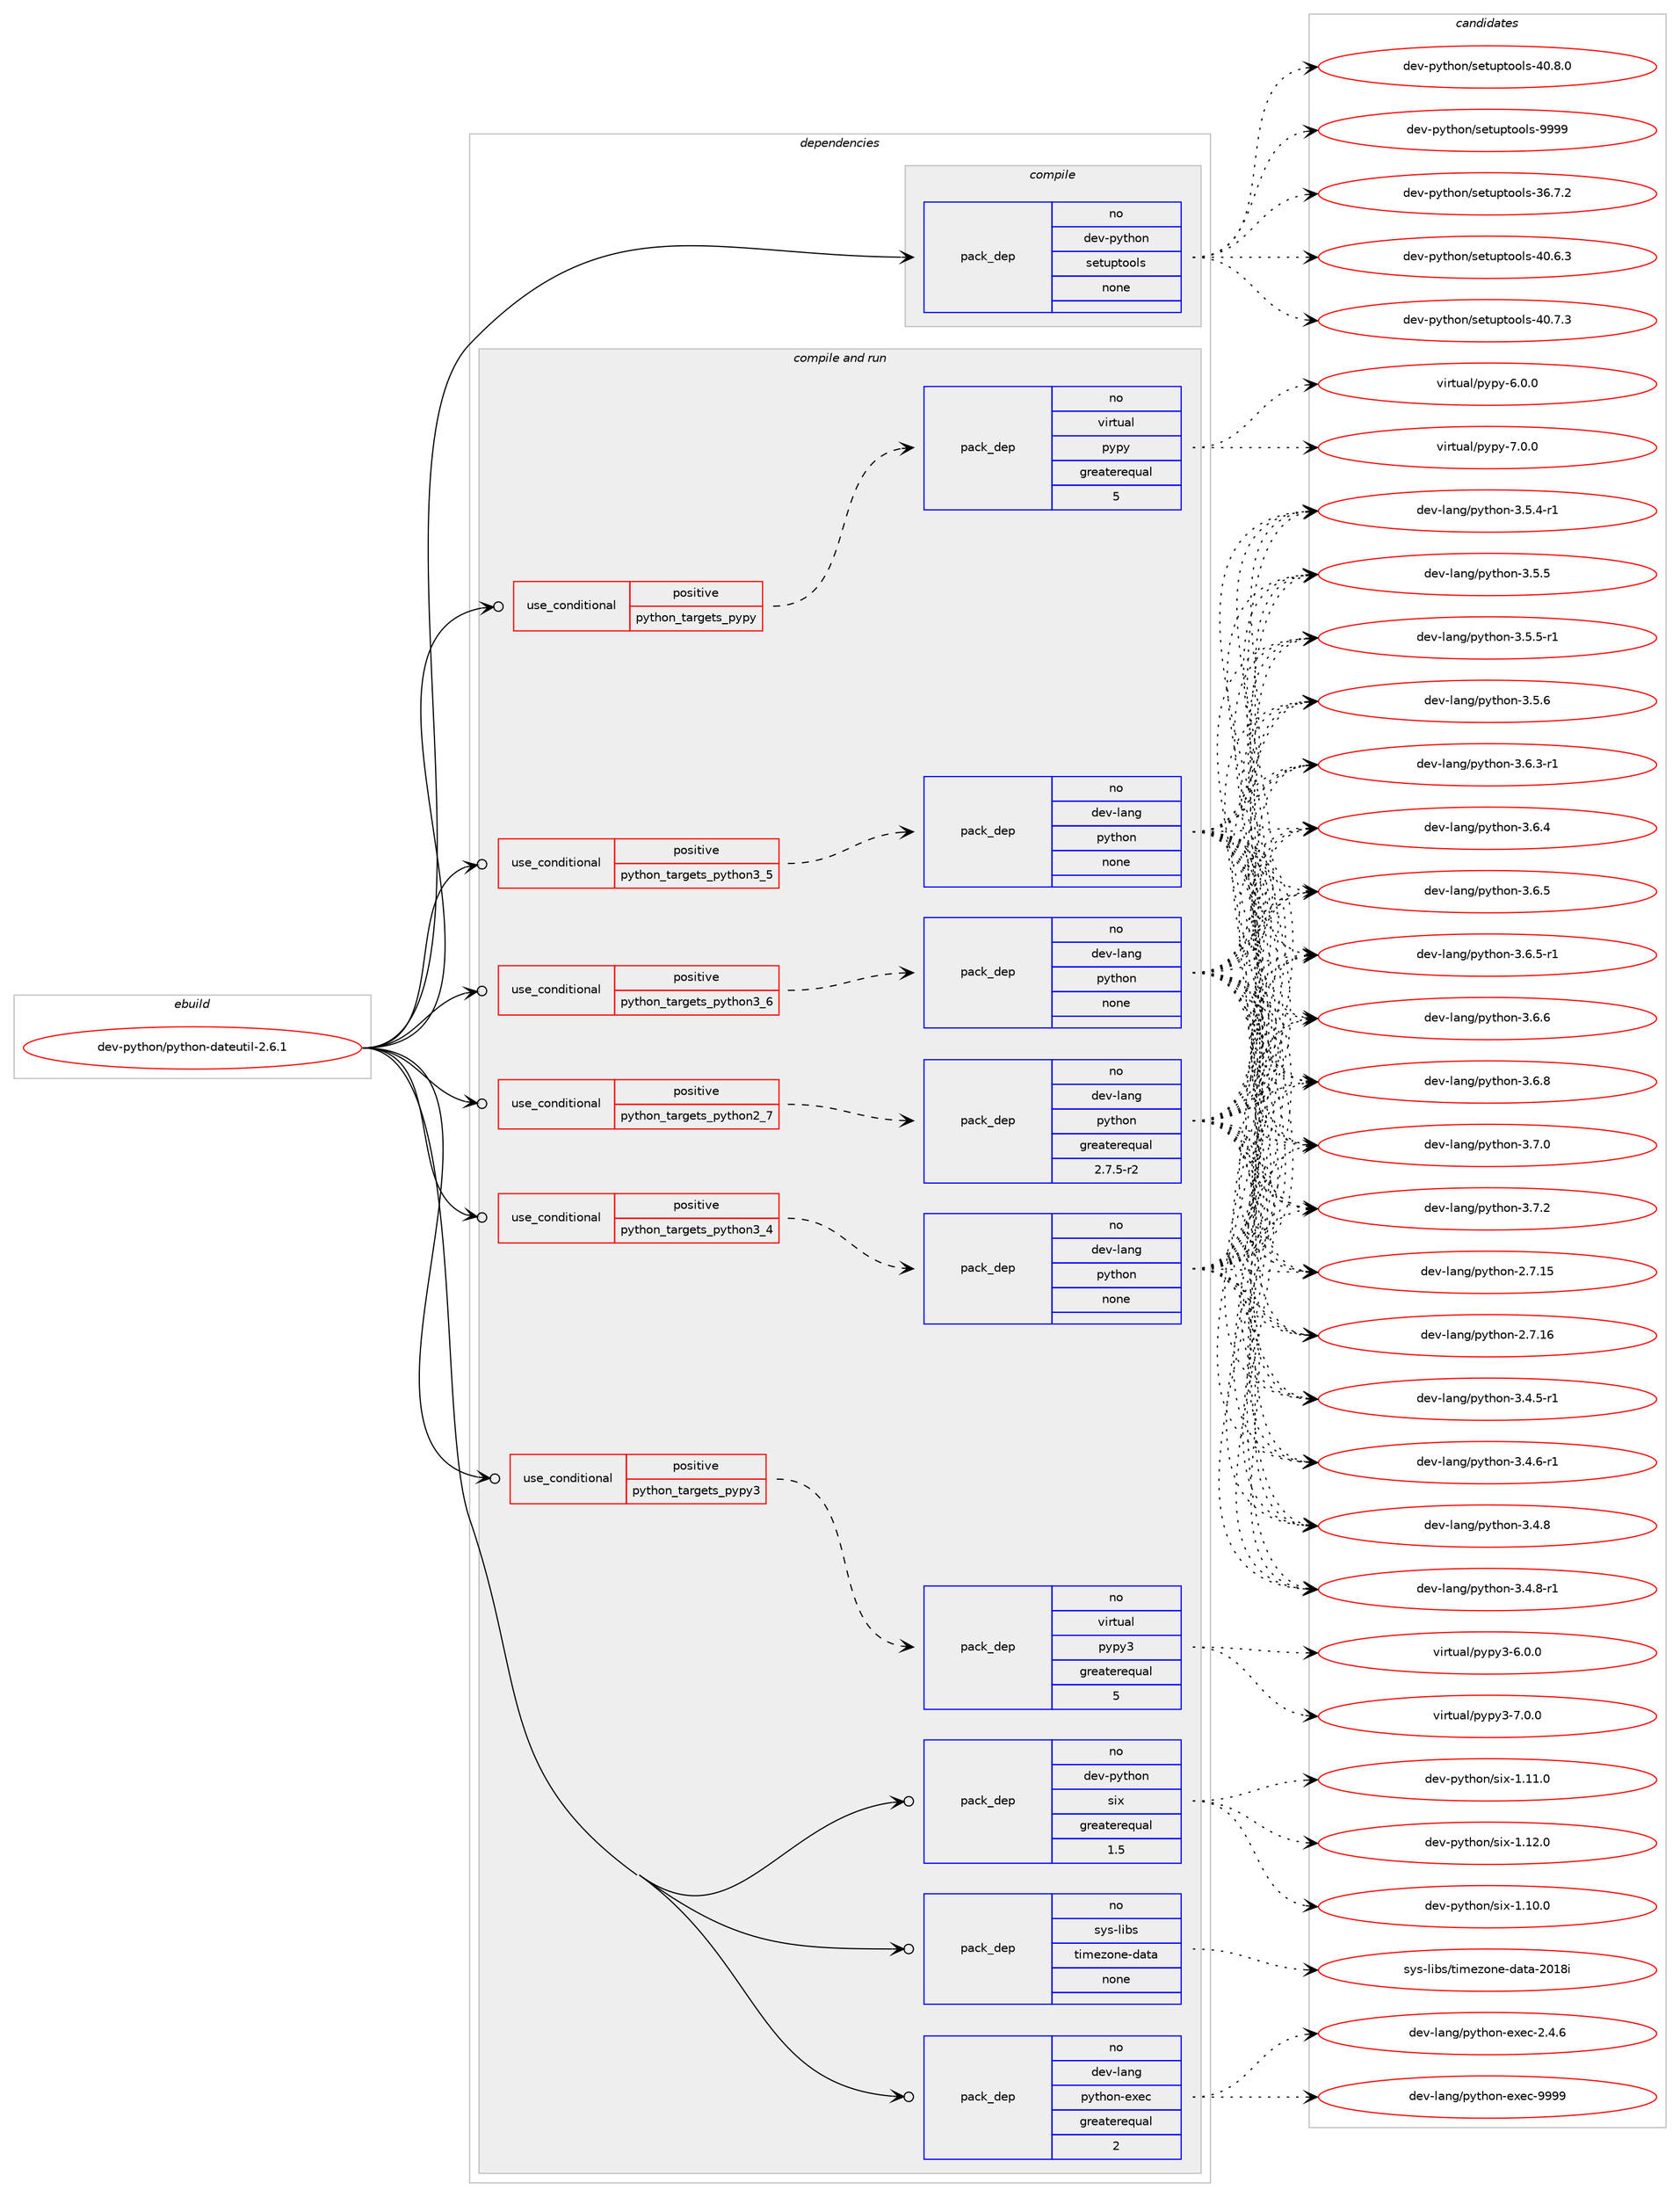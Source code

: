 digraph prolog {

# *************
# Graph options
# *************

newrank=true;
concentrate=true;
compound=true;
graph [rankdir=LR,fontname=Helvetica,fontsize=10,ranksep=1.5];#, ranksep=2.5, nodesep=0.2];
edge  [arrowhead=vee];
node  [fontname=Helvetica,fontsize=10];

# **********
# The ebuild
# **********

subgraph cluster_leftcol {
color=gray;
rank=same;
label=<<i>ebuild</i>>;
id [label="dev-python/python-dateutil-2.6.1", color=red, width=4, href="../dev-python/python-dateutil-2.6.1.svg"];
}

# ****************
# The dependencies
# ****************

subgraph cluster_midcol {
color=gray;
label=<<i>dependencies</i>>;
subgraph cluster_compile {
fillcolor="#eeeeee";
style=filled;
label=<<i>compile</i>>;
subgraph pack1028585 {
dependency1434417 [label=<<TABLE BORDER="0" CELLBORDER="1" CELLSPACING="0" CELLPADDING="4" WIDTH="220"><TR><TD ROWSPAN="6" CELLPADDING="30">pack_dep</TD></TR><TR><TD WIDTH="110">no</TD></TR><TR><TD>dev-python</TD></TR><TR><TD>setuptools</TD></TR><TR><TD>none</TD></TR><TR><TD></TD></TR></TABLE>>, shape=none, color=blue];
}
id:e -> dependency1434417:w [weight=20,style="solid",arrowhead="vee"];
}
subgraph cluster_compileandrun {
fillcolor="#eeeeee";
style=filled;
label=<<i>compile and run</i>>;
subgraph cond382479 {
dependency1434418 [label=<<TABLE BORDER="0" CELLBORDER="1" CELLSPACING="0" CELLPADDING="4"><TR><TD ROWSPAN="3" CELLPADDING="10">use_conditional</TD></TR><TR><TD>positive</TD></TR><TR><TD>python_targets_pypy</TD></TR></TABLE>>, shape=none, color=red];
subgraph pack1028586 {
dependency1434419 [label=<<TABLE BORDER="0" CELLBORDER="1" CELLSPACING="0" CELLPADDING="4" WIDTH="220"><TR><TD ROWSPAN="6" CELLPADDING="30">pack_dep</TD></TR><TR><TD WIDTH="110">no</TD></TR><TR><TD>virtual</TD></TR><TR><TD>pypy</TD></TR><TR><TD>greaterequal</TD></TR><TR><TD>5</TD></TR></TABLE>>, shape=none, color=blue];
}
dependency1434418:e -> dependency1434419:w [weight=20,style="dashed",arrowhead="vee"];
}
id:e -> dependency1434418:w [weight=20,style="solid",arrowhead="odotvee"];
subgraph cond382480 {
dependency1434420 [label=<<TABLE BORDER="0" CELLBORDER="1" CELLSPACING="0" CELLPADDING="4"><TR><TD ROWSPAN="3" CELLPADDING="10">use_conditional</TD></TR><TR><TD>positive</TD></TR><TR><TD>python_targets_pypy3</TD></TR></TABLE>>, shape=none, color=red];
subgraph pack1028587 {
dependency1434421 [label=<<TABLE BORDER="0" CELLBORDER="1" CELLSPACING="0" CELLPADDING="4" WIDTH="220"><TR><TD ROWSPAN="6" CELLPADDING="30">pack_dep</TD></TR><TR><TD WIDTH="110">no</TD></TR><TR><TD>virtual</TD></TR><TR><TD>pypy3</TD></TR><TR><TD>greaterequal</TD></TR><TR><TD>5</TD></TR></TABLE>>, shape=none, color=blue];
}
dependency1434420:e -> dependency1434421:w [weight=20,style="dashed",arrowhead="vee"];
}
id:e -> dependency1434420:w [weight=20,style="solid",arrowhead="odotvee"];
subgraph cond382481 {
dependency1434422 [label=<<TABLE BORDER="0" CELLBORDER="1" CELLSPACING="0" CELLPADDING="4"><TR><TD ROWSPAN="3" CELLPADDING="10">use_conditional</TD></TR><TR><TD>positive</TD></TR><TR><TD>python_targets_python2_7</TD></TR></TABLE>>, shape=none, color=red];
subgraph pack1028588 {
dependency1434423 [label=<<TABLE BORDER="0" CELLBORDER="1" CELLSPACING="0" CELLPADDING="4" WIDTH="220"><TR><TD ROWSPAN="6" CELLPADDING="30">pack_dep</TD></TR><TR><TD WIDTH="110">no</TD></TR><TR><TD>dev-lang</TD></TR><TR><TD>python</TD></TR><TR><TD>greaterequal</TD></TR><TR><TD>2.7.5-r2</TD></TR></TABLE>>, shape=none, color=blue];
}
dependency1434422:e -> dependency1434423:w [weight=20,style="dashed",arrowhead="vee"];
}
id:e -> dependency1434422:w [weight=20,style="solid",arrowhead="odotvee"];
subgraph cond382482 {
dependency1434424 [label=<<TABLE BORDER="0" CELLBORDER="1" CELLSPACING="0" CELLPADDING="4"><TR><TD ROWSPAN="3" CELLPADDING="10">use_conditional</TD></TR><TR><TD>positive</TD></TR><TR><TD>python_targets_python3_4</TD></TR></TABLE>>, shape=none, color=red];
subgraph pack1028589 {
dependency1434425 [label=<<TABLE BORDER="0" CELLBORDER="1" CELLSPACING="0" CELLPADDING="4" WIDTH="220"><TR><TD ROWSPAN="6" CELLPADDING="30">pack_dep</TD></TR><TR><TD WIDTH="110">no</TD></TR><TR><TD>dev-lang</TD></TR><TR><TD>python</TD></TR><TR><TD>none</TD></TR><TR><TD></TD></TR></TABLE>>, shape=none, color=blue];
}
dependency1434424:e -> dependency1434425:w [weight=20,style="dashed",arrowhead="vee"];
}
id:e -> dependency1434424:w [weight=20,style="solid",arrowhead="odotvee"];
subgraph cond382483 {
dependency1434426 [label=<<TABLE BORDER="0" CELLBORDER="1" CELLSPACING="0" CELLPADDING="4"><TR><TD ROWSPAN="3" CELLPADDING="10">use_conditional</TD></TR><TR><TD>positive</TD></TR><TR><TD>python_targets_python3_5</TD></TR></TABLE>>, shape=none, color=red];
subgraph pack1028590 {
dependency1434427 [label=<<TABLE BORDER="0" CELLBORDER="1" CELLSPACING="0" CELLPADDING="4" WIDTH="220"><TR><TD ROWSPAN="6" CELLPADDING="30">pack_dep</TD></TR><TR><TD WIDTH="110">no</TD></TR><TR><TD>dev-lang</TD></TR><TR><TD>python</TD></TR><TR><TD>none</TD></TR><TR><TD></TD></TR></TABLE>>, shape=none, color=blue];
}
dependency1434426:e -> dependency1434427:w [weight=20,style="dashed",arrowhead="vee"];
}
id:e -> dependency1434426:w [weight=20,style="solid",arrowhead="odotvee"];
subgraph cond382484 {
dependency1434428 [label=<<TABLE BORDER="0" CELLBORDER="1" CELLSPACING="0" CELLPADDING="4"><TR><TD ROWSPAN="3" CELLPADDING="10">use_conditional</TD></TR><TR><TD>positive</TD></TR><TR><TD>python_targets_python3_6</TD></TR></TABLE>>, shape=none, color=red];
subgraph pack1028591 {
dependency1434429 [label=<<TABLE BORDER="0" CELLBORDER="1" CELLSPACING="0" CELLPADDING="4" WIDTH="220"><TR><TD ROWSPAN="6" CELLPADDING="30">pack_dep</TD></TR><TR><TD WIDTH="110">no</TD></TR><TR><TD>dev-lang</TD></TR><TR><TD>python</TD></TR><TR><TD>none</TD></TR><TR><TD></TD></TR></TABLE>>, shape=none, color=blue];
}
dependency1434428:e -> dependency1434429:w [weight=20,style="dashed",arrowhead="vee"];
}
id:e -> dependency1434428:w [weight=20,style="solid",arrowhead="odotvee"];
subgraph pack1028592 {
dependency1434430 [label=<<TABLE BORDER="0" CELLBORDER="1" CELLSPACING="0" CELLPADDING="4" WIDTH="220"><TR><TD ROWSPAN="6" CELLPADDING="30">pack_dep</TD></TR><TR><TD WIDTH="110">no</TD></TR><TR><TD>dev-lang</TD></TR><TR><TD>python-exec</TD></TR><TR><TD>greaterequal</TD></TR><TR><TD>2</TD></TR></TABLE>>, shape=none, color=blue];
}
id:e -> dependency1434430:w [weight=20,style="solid",arrowhead="odotvee"];
subgraph pack1028593 {
dependency1434431 [label=<<TABLE BORDER="0" CELLBORDER="1" CELLSPACING="0" CELLPADDING="4" WIDTH="220"><TR><TD ROWSPAN="6" CELLPADDING="30">pack_dep</TD></TR><TR><TD WIDTH="110">no</TD></TR><TR><TD>dev-python</TD></TR><TR><TD>six</TD></TR><TR><TD>greaterequal</TD></TR><TR><TD>1.5</TD></TR></TABLE>>, shape=none, color=blue];
}
id:e -> dependency1434431:w [weight=20,style="solid",arrowhead="odotvee"];
subgraph pack1028594 {
dependency1434432 [label=<<TABLE BORDER="0" CELLBORDER="1" CELLSPACING="0" CELLPADDING="4" WIDTH="220"><TR><TD ROWSPAN="6" CELLPADDING="30">pack_dep</TD></TR><TR><TD WIDTH="110">no</TD></TR><TR><TD>sys-libs</TD></TR><TR><TD>timezone-data</TD></TR><TR><TD>none</TD></TR><TR><TD></TD></TR></TABLE>>, shape=none, color=blue];
}
id:e -> dependency1434432:w [weight=20,style="solid",arrowhead="odotvee"];
}
subgraph cluster_run {
fillcolor="#eeeeee";
style=filled;
label=<<i>run</i>>;
}
}

# **************
# The candidates
# **************

subgraph cluster_choices {
rank=same;
color=gray;
label=<<i>candidates</i>>;

subgraph choice1028585 {
color=black;
nodesep=1;
choice100101118451121211161041111104711510111611711211611111110811545515446554650 [label="dev-python/setuptools-36.7.2", color=red, width=4,href="../dev-python/setuptools-36.7.2.svg"];
choice100101118451121211161041111104711510111611711211611111110811545524846544651 [label="dev-python/setuptools-40.6.3", color=red, width=4,href="../dev-python/setuptools-40.6.3.svg"];
choice100101118451121211161041111104711510111611711211611111110811545524846554651 [label="dev-python/setuptools-40.7.3", color=red, width=4,href="../dev-python/setuptools-40.7.3.svg"];
choice100101118451121211161041111104711510111611711211611111110811545524846564648 [label="dev-python/setuptools-40.8.0", color=red, width=4,href="../dev-python/setuptools-40.8.0.svg"];
choice10010111845112121116104111110471151011161171121161111111081154557575757 [label="dev-python/setuptools-9999", color=red, width=4,href="../dev-python/setuptools-9999.svg"];
dependency1434417:e -> choice100101118451121211161041111104711510111611711211611111110811545515446554650:w [style=dotted,weight="100"];
dependency1434417:e -> choice100101118451121211161041111104711510111611711211611111110811545524846544651:w [style=dotted,weight="100"];
dependency1434417:e -> choice100101118451121211161041111104711510111611711211611111110811545524846554651:w [style=dotted,weight="100"];
dependency1434417:e -> choice100101118451121211161041111104711510111611711211611111110811545524846564648:w [style=dotted,weight="100"];
dependency1434417:e -> choice10010111845112121116104111110471151011161171121161111111081154557575757:w [style=dotted,weight="100"];
}
subgraph choice1028586 {
color=black;
nodesep=1;
choice1181051141161179710847112121112121455446484648 [label="virtual/pypy-6.0.0", color=red, width=4,href="../virtual/pypy-6.0.0.svg"];
choice1181051141161179710847112121112121455546484648 [label="virtual/pypy-7.0.0", color=red, width=4,href="../virtual/pypy-7.0.0.svg"];
dependency1434419:e -> choice1181051141161179710847112121112121455446484648:w [style=dotted,weight="100"];
dependency1434419:e -> choice1181051141161179710847112121112121455546484648:w [style=dotted,weight="100"];
}
subgraph choice1028587 {
color=black;
nodesep=1;
choice118105114116117971084711212111212151455446484648 [label="virtual/pypy3-6.0.0", color=red, width=4,href="../virtual/pypy3-6.0.0.svg"];
choice118105114116117971084711212111212151455546484648 [label="virtual/pypy3-7.0.0", color=red, width=4,href="../virtual/pypy3-7.0.0.svg"];
dependency1434421:e -> choice118105114116117971084711212111212151455446484648:w [style=dotted,weight="100"];
dependency1434421:e -> choice118105114116117971084711212111212151455546484648:w [style=dotted,weight="100"];
}
subgraph choice1028588 {
color=black;
nodesep=1;
choice10010111845108971101034711212111610411111045504655464953 [label="dev-lang/python-2.7.15", color=red, width=4,href="../dev-lang/python-2.7.15.svg"];
choice10010111845108971101034711212111610411111045504655464954 [label="dev-lang/python-2.7.16", color=red, width=4,href="../dev-lang/python-2.7.16.svg"];
choice1001011184510897110103471121211161041111104551465246534511449 [label="dev-lang/python-3.4.5-r1", color=red, width=4,href="../dev-lang/python-3.4.5-r1.svg"];
choice1001011184510897110103471121211161041111104551465246544511449 [label="dev-lang/python-3.4.6-r1", color=red, width=4,href="../dev-lang/python-3.4.6-r1.svg"];
choice100101118451089711010347112121116104111110455146524656 [label="dev-lang/python-3.4.8", color=red, width=4,href="../dev-lang/python-3.4.8.svg"];
choice1001011184510897110103471121211161041111104551465246564511449 [label="dev-lang/python-3.4.8-r1", color=red, width=4,href="../dev-lang/python-3.4.8-r1.svg"];
choice1001011184510897110103471121211161041111104551465346524511449 [label="dev-lang/python-3.5.4-r1", color=red, width=4,href="../dev-lang/python-3.5.4-r1.svg"];
choice100101118451089711010347112121116104111110455146534653 [label="dev-lang/python-3.5.5", color=red, width=4,href="../dev-lang/python-3.5.5.svg"];
choice1001011184510897110103471121211161041111104551465346534511449 [label="dev-lang/python-3.5.5-r1", color=red, width=4,href="../dev-lang/python-3.5.5-r1.svg"];
choice100101118451089711010347112121116104111110455146534654 [label="dev-lang/python-3.5.6", color=red, width=4,href="../dev-lang/python-3.5.6.svg"];
choice1001011184510897110103471121211161041111104551465446514511449 [label="dev-lang/python-3.6.3-r1", color=red, width=4,href="../dev-lang/python-3.6.3-r1.svg"];
choice100101118451089711010347112121116104111110455146544652 [label="dev-lang/python-3.6.4", color=red, width=4,href="../dev-lang/python-3.6.4.svg"];
choice100101118451089711010347112121116104111110455146544653 [label="dev-lang/python-3.6.5", color=red, width=4,href="../dev-lang/python-3.6.5.svg"];
choice1001011184510897110103471121211161041111104551465446534511449 [label="dev-lang/python-3.6.5-r1", color=red, width=4,href="../dev-lang/python-3.6.5-r1.svg"];
choice100101118451089711010347112121116104111110455146544654 [label="dev-lang/python-3.6.6", color=red, width=4,href="../dev-lang/python-3.6.6.svg"];
choice100101118451089711010347112121116104111110455146544656 [label="dev-lang/python-3.6.8", color=red, width=4,href="../dev-lang/python-3.6.8.svg"];
choice100101118451089711010347112121116104111110455146554648 [label="dev-lang/python-3.7.0", color=red, width=4,href="../dev-lang/python-3.7.0.svg"];
choice100101118451089711010347112121116104111110455146554650 [label="dev-lang/python-3.7.2", color=red, width=4,href="../dev-lang/python-3.7.2.svg"];
dependency1434423:e -> choice10010111845108971101034711212111610411111045504655464953:w [style=dotted,weight="100"];
dependency1434423:e -> choice10010111845108971101034711212111610411111045504655464954:w [style=dotted,weight="100"];
dependency1434423:e -> choice1001011184510897110103471121211161041111104551465246534511449:w [style=dotted,weight="100"];
dependency1434423:e -> choice1001011184510897110103471121211161041111104551465246544511449:w [style=dotted,weight="100"];
dependency1434423:e -> choice100101118451089711010347112121116104111110455146524656:w [style=dotted,weight="100"];
dependency1434423:e -> choice1001011184510897110103471121211161041111104551465246564511449:w [style=dotted,weight="100"];
dependency1434423:e -> choice1001011184510897110103471121211161041111104551465346524511449:w [style=dotted,weight="100"];
dependency1434423:e -> choice100101118451089711010347112121116104111110455146534653:w [style=dotted,weight="100"];
dependency1434423:e -> choice1001011184510897110103471121211161041111104551465346534511449:w [style=dotted,weight="100"];
dependency1434423:e -> choice100101118451089711010347112121116104111110455146534654:w [style=dotted,weight="100"];
dependency1434423:e -> choice1001011184510897110103471121211161041111104551465446514511449:w [style=dotted,weight="100"];
dependency1434423:e -> choice100101118451089711010347112121116104111110455146544652:w [style=dotted,weight="100"];
dependency1434423:e -> choice100101118451089711010347112121116104111110455146544653:w [style=dotted,weight="100"];
dependency1434423:e -> choice1001011184510897110103471121211161041111104551465446534511449:w [style=dotted,weight="100"];
dependency1434423:e -> choice100101118451089711010347112121116104111110455146544654:w [style=dotted,weight="100"];
dependency1434423:e -> choice100101118451089711010347112121116104111110455146544656:w [style=dotted,weight="100"];
dependency1434423:e -> choice100101118451089711010347112121116104111110455146554648:w [style=dotted,weight="100"];
dependency1434423:e -> choice100101118451089711010347112121116104111110455146554650:w [style=dotted,weight="100"];
}
subgraph choice1028589 {
color=black;
nodesep=1;
choice10010111845108971101034711212111610411111045504655464953 [label="dev-lang/python-2.7.15", color=red, width=4,href="../dev-lang/python-2.7.15.svg"];
choice10010111845108971101034711212111610411111045504655464954 [label="dev-lang/python-2.7.16", color=red, width=4,href="../dev-lang/python-2.7.16.svg"];
choice1001011184510897110103471121211161041111104551465246534511449 [label="dev-lang/python-3.4.5-r1", color=red, width=4,href="../dev-lang/python-3.4.5-r1.svg"];
choice1001011184510897110103471121211161041111104551465246544511449 [label="dev-lang/python-3.4.6-r1", color=red, width=4,href="../dev-lang/python-3.4.6-r1.svg"];
choice100101118451089711010347112121116104111110455146524656 [label="dev-lang/python-3.4.8", color=red, width=4,href="../dev-lang/python-3.4.8.svg"];
choice1001011184510897110103471121211161041111104551465246564511449 [label="dev-lang/python-3.4.8-r1", color=red, width=4,href="../dev-lang/python-3.4.8-r1.svg"];
choice1001011184510897110103471121211161041111104551465346524511449 [label="dev-lang/python-3.5.4-r1", color=red, width=4,href="../dev-lang/python-3.5.4-r1.svg"];
choice100101118451089711010347112121116104111110455146534653 [label="dev-lang/python-3.5.5", color=red, width=4,href="../dev-lang/python-3.5.5.svg"];
choice1001011184510897110103471121211161041111104551465346534511449 [label="dev-lang/python-3.5.5-r1", color=red, width=4,href="../dev-lang/python-3.5.5-r1.svg"];
choice100101118451089711010347112121116104111110455146534654 [label="dev-lang/python-3.5.6", color=red, width=4,href="../dev-lang/python-3.5.6.svg"];
choice1001011184510897110103471121211161041111104551465446514511449 [label="dev-lang/python-3.6.3-r1", color=red, width=4,href="../dev-lang/python-3.6.3-r1.svg"];
choice100101118451089711010347112121116104111110455146544652 [label="dev-lang/python-3.6.4", color=red, width=4,href="../dev-lang/python-3.6.4.svg"];
choice100101118451089711010347112121116104111110455146544653 [label="dev-lang/python-3.6.5", color=red, width=4,href="../dev-lang/python-3.6.5.svg"];
choice1001011184510897110103471121211161041111104551465446534511449 [label="dev-lang/python-3.6.5-r1", color=red, width=4,href="../dev-lang/python-3.6.5-r1.svg"];
choice100101118451089711010347112121116104111110455146544654 [label="dev-lang/python-3.6.6", color=red, width=4,href="../dev-lang/python-3.6.6.svg"];
choice100101118451089711010347112121116104111110455146544656 [label="dev-lang/python-3.6.8", color=red, width=4,href="../dev-lang/python-3.6.8.svg"];
choice100101118451089711010347112121116104111110455146554648 [label="dev-lang/python-3.7.0", color=red, width=4,href="../dev-lang/python-3.7.0.svg"];
choice100101118451089711010347112121116104111110455146554650 [label="dev-lang/python-3.7.2", color=red, width=4,href="../dev-lang/python-3.7.2.svg"];
dependency1434425:e -> choice10010111845108971101034711212111610411111045504655464953:w [style=dotted,weight="100"];
dependency1434425:e -> choice10010111845108971101034711212111610411111045504655464954:w [style=dotted,weight="100"];
dependency1434425:e -> choice1001011184510897110103471121211161041111104551465246534511449:w [style=dotted,weight="100"];
dependency1434425:e -> choice1001011184510897110103471121211161041111104551465246544511449:w [style=dotted,weight="100"];
dependency1434425:e -> choice100101118451089711010347112121116104111110455146524656:w [style=dotted,weight="100"];
dependency1434425:e -> choice1001011184510897110103471121211161041111104551465246564511449:w [style=dotted,weight="100"];
dependency1434425:e -> choice1001011184510897110103471121211161041111104551465346524511449:w [style=dotted,weight="100"];
dependency1434425:e -> choice100101118451089711010347112121116104111110455146534653:w [style=dotted,weight="100"];
dependency1434425:e -> choice1001011184510897110103471121211161041111104551465346534511449:w [style=dotted,weight="100"];
dependency1434425:e -> choice100101118451089711010347112121116104111110455146534654:w [style=dotted,weight="100"];
dependency1434425:e -> choice1001011184510897110103471121211161041111104551465446514511449:w [style=dotted,weight="100"];
dependency1434425:e -> choice100101118451089711010347112121116104111110455146544652:w [style=dotted,weight="100"];
dependency1434425:e -> choice100101118451089711010347112121116104111110455146544653:w [style=dotted,weight="100"];
dependency1434425:e -> choice1001011184510897110103471121211161041111104551465446534511449:w [style=dotted,weight="100"];
dependency1434425:e -> choice100101118451089711010347112121116104111110455146544654:w [style=dotted,weight="100"];
dependency1434425:e -> choice100101118451089711010347112121116104111110455146544656:w [style=dotted,weight="100"];
dependency1434425:e -> choice100101118451089711010347112121116104111110455146554648:w [style=dotted,weight="100"];
dependency1434425:e -> choice100101118451089711010347112121116104111110455146554650:w [style=dotted,weight="100"];
}
subgraph choice1028590 {
color=black;
nodesep=1;
choice10010111845108971101034711212111610411111045504655464953 [label="dev-lang/python-2.7.15", color=red, width=4,href="../dev-lang/python-2.7.15.svg"];
choice10010111845108971101034711212111610411111045504655464954 [label="dev-lang/python-2.7.16", color=red, width=4,href="../dev-lang/python-2.7.16.svg"];
choice1001011184510897110103471121211161041111104551465246534511449 [label="dev-lang/python-3.4.5-r1", color=red, width=4,href="../dev-lang/python-3.4.5-r1.svg"];
choice1001011184510897110103471121211161041111104551465246544511449 [label="dev-lang/python-3.4.6-r1", color=red, width=4,href="../dev-lang/python-3.4.6-r1.svg"];
choice100101118451089711010347112121116104111110455146524656 [label="dev-lang/python-3.4.8", color=red, width=4,href="../dev-lang/python-3.4.8.svg"];
choice1001011184510897110103471121211161041111104551465246564511449 [label="dev-lang/python-3.4.8-r1", color=red, width=4,href="../dev-lang/python-3.4.8-r1.svg"];
choice1001011184510897110103471121211161041111104551465346524511449 [label="dev-lang/python-3.5.4-r1", color=red, width=4,href="../dev-lang/python-3.5.4-r1.svg"];
choice100101118451089711010347112121116104111110455146534653 [label="dev-lang/python-3.5.5", color=red, width=4,href="../dev-lang/python-3.5.5.svg"];
choice1001011184510897110103471121211161041111104551465346534511449 [label="dev-lang/python-3.5.5-r1", color=red, width=4,href="../dev-lang/python-3.5.5-r1.svg"];
choice100101118451089711010347112121116104111110455146534654 [label="dev-lang/python-3.5.6", color=red, width=4,href="../dev-lang/python-3.5.6.svg"];
choice1001011184510897110103471121211161041111104551465446514511449 [label="dev-lang/python-3.6.3-r1", color=red, width=4,href="../dev-lang/python-3.6.3-r1.svg"];
choice100101118451089711010347112121116104111110455146544652 [label="dev-lang/python-3.6.4", color=red, width=4,href="../dev-lang/python-3.6.4.svg"];
choice100101118451089711010347112121116104111110455146544653 [label="dev-lang/python-3.6.5", color=red, width=4,href="../dev-lang/python-3.6.5.svg"];
choice1001011184510897110103471121211161041111104551465446534511449 [label="dev-lang/python-3.6.5-r1", color=red, width=4,href="../dev-lang/python-3.6.5-r1.svg"];
choice100101118451089711010347112121116104111110455146544654 [label="dev-lang/python-3.6.6", color=red, width=4,href="../dev-lang/python-3.6.6.svg"];
choice100101118451089711010347112121116104111110455146544656 [label="dev-lang/python-3.6.8", color=red, width=4,href="../dev-lang/python-3.6.8.svg"];
choice100101118451089711010347112121116104111110455146554648 [label="dev-lang/python-3.7.0", color=red, width=4,href="../dev-lang/python-3.7.0.svg"];
choice100101118451089711010347112121116104111110455146554650 [label="dev-lang/python-3.7.2", color=red, width=4,href="../dev-lang/python-3.7.2.svg"];
dependency1434427:e -> choice10010111845108971101034711212111610411111045504655464953:w [style=dotted,weight="100"];
dependency1434427:e -> choice10010111845108971101034711212111610411111045504655464954:w [style=dotted,weight="100"];
dependency1434427:e -> choice1001011184510897110103471121211161041111104551465246534511449:w [style=dotted,weight="100"];
dependency1434427:e -> choice1001011184510897110103471121211161041111104551465246544511449:w [style=dotted,weight="100"];
dependency1434427:e -> choice100101118451089711010347112121116104111110455146524656:w [style=dotted,weight="100"];
dependency1434427:e -> choice1001011184510897110103471121211161041111104551465246564511449:w [style=dotted,weight="100"];
dependency1434427:e -> choice1001011184510897110103471121211161041111104551465346524511449:w [style=dotted,weight="100"];
dependency1434427:e -> choice100101118451089711010347112121116104111110455146534653:w [style=dotted,weight="100"];
dependency1434427:e -> choice1001011184510897110103471121211161041111104551465346534511449:w [style=dotted,weight="100"];
dependency1434427:e -> choice100101118451089711010347112121116104111110455146534654:w [style=dotted,weight="100"];
dependency1434427:e -> choice1001011184510897110103471121211161041111104551465446514511449:w [style=dotted,weight="100"];
dependency1434427:e -> choice100101118451089711010347112121116104111110455146544652:w [style=dotted,weight="100"];
dependency1434427:e -> choice100101118451089711010347112121116104111110455146544653:w [style=dotted,weight="100"];
dependency1434427:e -> choice1001011184510897110103471121211161041111104551465446534511449:w [style=dotted,weight="100"];
dependency1434427:e -> choice100101118451089711010347112121116104111110455146544654:w [style=dotted,weight="100"];
dependency1434427:e -> choice100101118451089711010347112121116104111110455146544656:w [style=dotted,weight="100"];
dependency1434427:e -> choice100101118451089711010347112121116104111110455146554648:w [style=dotted,weight="100"];
dependency1434427:e -> choice100101118451089711010347112121116104111110455146554650:w [style=dotted,weight="100"];
}
subgraph choice1028591 {
color=black;
nodesep=1;
choice10010111845108971101034711212111610411111045504655464953 [label="dev-lang/python-2.7.15", color=red, width=4,href="../dev-lang/python-2.7.15.svg"];
choice10010111845108971101034711212111610411111045504655464954 [label="dev-lang/python-2.7.16", color=red, width=4,href="../dev-lang/python-2.7.16.svg"];
choice1001011184510897110103471121211161041111104551465246534511449 [label="dev-lang/python-3.4.5-r1", color=red, width=4,href="../dev-lang/python-3.4.5-r1.svg"];
choice1001011184510897110103471121211161041111104551465246544511449 [label="dev-lang/python-3.4.6-r1", color=red, width=4,href="../dev-lang/python-3.4.6-r1.svg"];
choice100101118451089711010347112121116104111110455146524656 [label="dev-lang/python-3.4.8", color=red, width=4,href="../dev-lang/python-3.4.8.svg"];
choice1001011184510897110103471121211161041111104551465246564511449 [label="dev-lang/python-3.4.8-r1", color=red, width=4,href="../dev-lang/python-3.4.8-r1.svg"];
choice1001011184510897110103471121211161041111104551465346524511449 [label="dev-lang/python-3.5.4-r1", color=red, width=4,href="../dev-lang/python-3.5.4-r1.svg"];
choice100101118451089711010347112121116104111110455146534653 [label="dev-lang/python-3.5.5", color=red, width=4,href="../dev-lang/python-3.5.5.svg"];
choice1001011184510897110103471121211161041111104551465346534511449 [label="dev-lang/python-3.5.5-r1", color=red, width=4,href="../dev-lang/python-3.5.5-r1.svg"];
choice100101118451089711010347112121116104111110455146534654 [label="dev-lang/python-3.5.6", color=red, width=4,href="../dev-lang/python-3.5.6.svg"];
choice1001011184510897110103471121211161041111104551465446514511449 [label="dev-lang/python-3.6.3-r1", color=red, width=4,href="../dev-lang/python-3.6.3-r1.svg"];
choice100101118451089711010347112121116104111110455146544652 [label="dev-lang/python-3.6.4", color=red, width=4,href="../dev-lang/python-3.6.4.svg"];
choice100101118451089711010347112121116104111110455146544653 [label="dev-lang/python-3.6.5", color=red, width=4,href="../dev-lang/python-3.6.5.svg"];
choice1001011184510897110103471121211161041111104551465446534511449 [label="dev-lang/python-3.6.5-r1", color=red, width=4,href="../dev-lang/python-3.6.5-r1.svg"];
choice100101118451089711010347112121116104111110455146544654 [label="dev-lang/python-3.6.6", color=red, width=4,href="../dev-lang/python-3.6.6.svg"];
choice100101118451089711010347112121116104111110455146544656 [label="dev-lang/python-3.6.8", color=red, width=4,href="../dev-lang/python-3.6.8.svg"];
choice100101118451089711010347112121116104111110455146554648 [label="dev-lang/python-3.7.0", color=red, width=4,href="../dev-lang/python-3.7.0.svg"];
choice100101118451089711010347112121116104111110455146554650 [label="dev-lang/python-3.7.2", color=red, width=4,href="../dev-lang/python-3.7.2.svg"];
dependency1434429:e -> choice10010111845108971101034711212111610411111045504655464953:w [style=dotted,weight="100"];
dependency1434429:e -> choice10010111845108971101034711212111610411111045504655464954:w [style=dotted,weight="100"];
dependency1434429:e -> choice1001011184510897110103471121211161041111104551465246534511449:w [style=dotted,weight="100"];
dependency1434429:e -> choice1001011184510897110103471121211161041111104551465246544511449:w [style=dotted,weight="100"];
dependency1434429:e -> choice100101118451089711010347112121116104111110455146524656:w [style=dotted,weight="100"];
dependency1434429:e -> choice1001011184510897110103471121211161041111104551465246564511449:w [style=dotted,weight="100"];
dependency1434429:e -> choice1001011184510897110103471121211161041111104551465346524511449:w [style=dotted,weight="100"];
dependency1434429:e -> choice100101118451089711010347112121116104111110455146534653:w [style=dotted,weight="100"];
dependency1434429:e -> choice1001011184510897110103471121211161041111104551465346534511449:w [style=dotted,weight="100"];
dependency1434429:e -> choice100101118451089711010347112121116104111110455146534654:w [style=dotted,weight="100"];
dependency1434429:e -> choice1001011184510897110103471121211161041111104551465446514511449:w [style=dotted,weight="100"];
dependency1434429:e -> choice100101118451089711010347112121116104111110455146544652:w [style=dotted,weight="100"];
dependency1434429:e -> choice100101118451089711010347112121116104111110455146544653:w [style=dotted,weight="100"];
dependency1434429:e -> choice1001011184510897110103471121211161041111104551465446534511449:w [style=dotted,weight="100"];
dependency1434429:e -> choice100101118451089711010347112121116104111110455146544654:w [style=dotted,weight="100"];
dependency1434429:e -> choice100101118451089711010347112121116104111110455146544656:w [style=dotted,weight="100"];
dependency1434429:e -> choice100101118451089711010347112121116104111110455146554648:w [style=dotted,weight="100"];
dependency1434429:e -> choice100101118451089711010347112121116104111110455146554650:w [style=dotted,weight="100"];
}
subgraph choice1028592 {
color=black;
nodesep=1;
choice1001011184510897110103471121211161041111104510112010199455046524654 [label="dev-lang/python-exec-2.4.6", color=red, width=4,href="../dev-lang/python-exec-2.4.6.svg"];
choice10010111845108971101034711212111610411111045101120101994557575757 [label="dev-lang/python-exec-9999", color=red, width=4,href="../dev-lang/python-exec-9999.svg"];
dependency1434430:e -> choice1001011184510897110103471121211161041111104510112010199455046524654:w [style=dotted,weight="100"];
dependency1434430:e -> choice10010111845108971101034711212111610411111045101120101994557575757:w [style=dotted,weight="100"];
}
subgraph choice1028593 {
color=black;
nodesep=1;
choice100101118451121211161041111104711510512045494649484648 [label="dev-python/six-1.10.0", color=red, width=4,href="../dev-python/six-1.10.0.svg"];
choice100101118451121211161041111104711510512045494649494648 [label="dev-python/six-1.11.0", color=red, width=4,href="../dev-python/six-1.11.0.svg"];
choice100101118451121211161041111104711510512045494649504648 [label="dev-python/six-1.12.0", color=red, width=4,href="../dev-python/six-1.12.0.svg"];
dependency1434431:e -> choice100101118451121211161041111104711510512045494649484648:w [style=dotted,weight="100"];
dependency1434431:e -> choice100101118451121211161041111104711510512045494649494648:w [style=dotted,weight="100"];
dependency1434431:e -> choice100101118451121211161041111104711510512045494649504648:w [style=dotted,weight="100"];
}
subgraph choice1028594 {
color=black;
nodesep=1;
choice1151211154510810598115471161051091011221111101014510097116974550484956105 [label="sys-libs/timezone-data-2018i", color=red, width=4,href="../sys-libs/timezone-data-2018i.svg"];
dependency1434432:e -> choice1151211154510810598115471161051091011221111101014510097116974550484956105:w [style=dotted,weight="100"];
}
}

}
